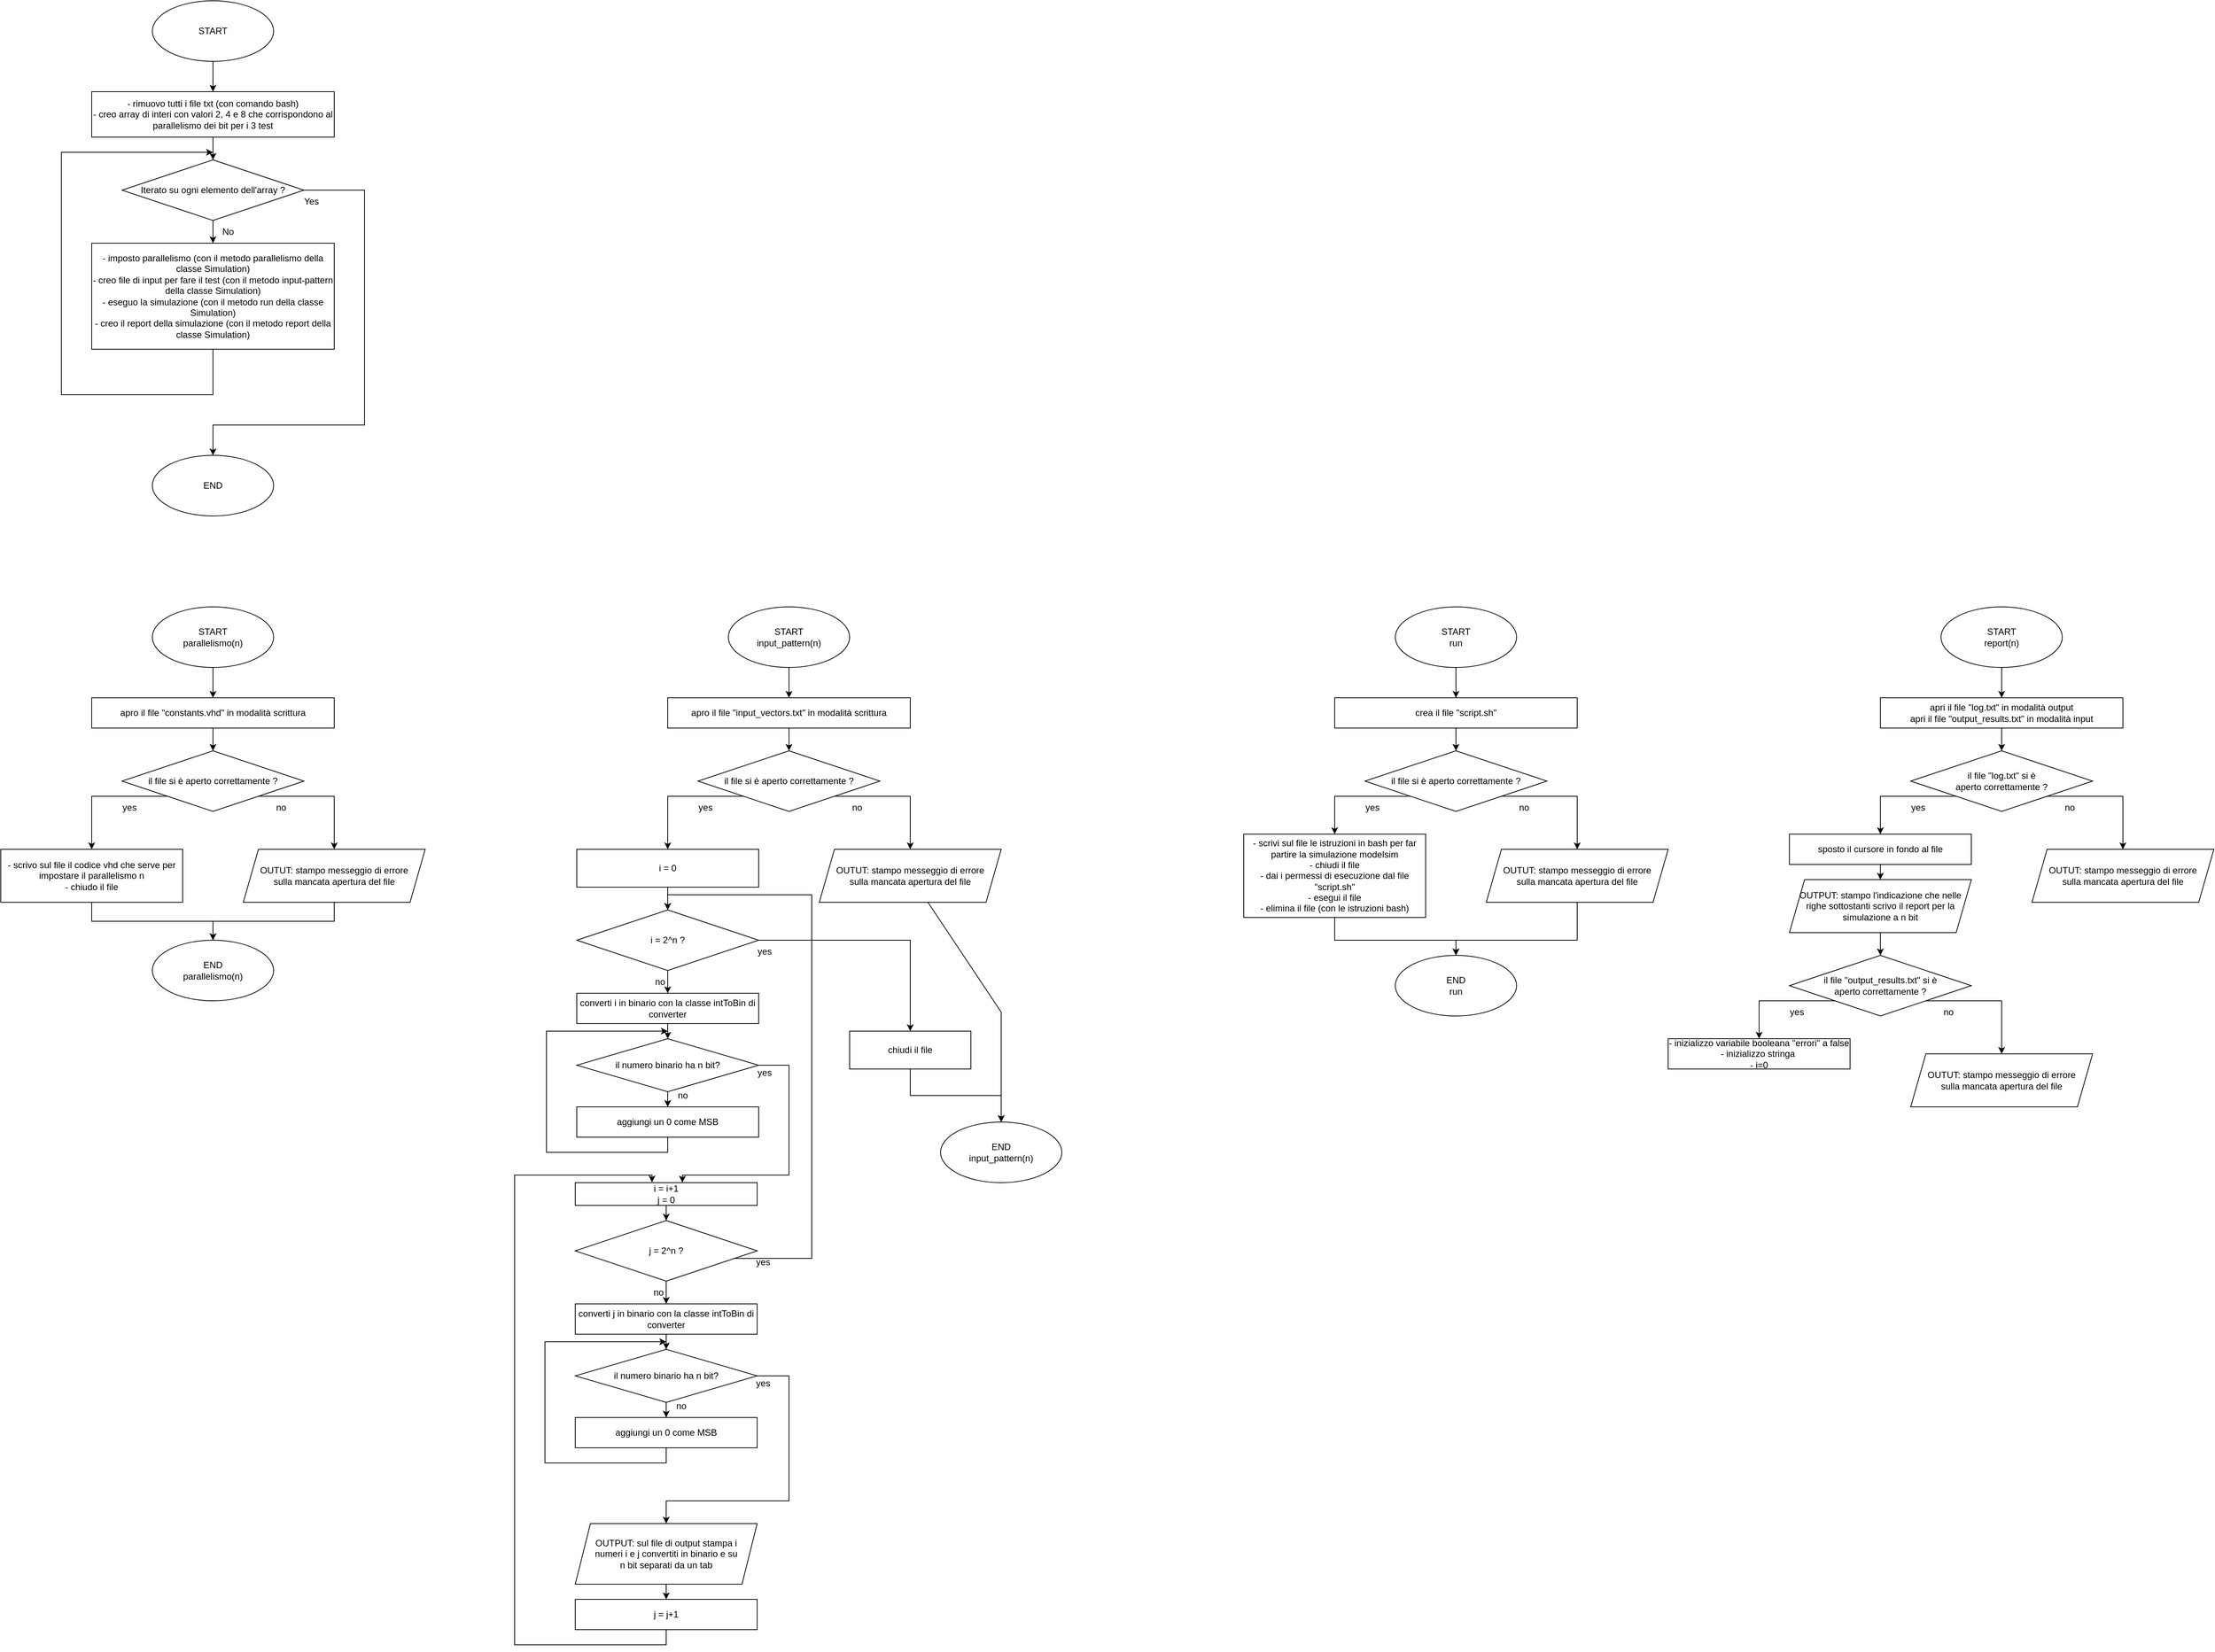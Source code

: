 <mxfile version="22.1.18" type="github">
  <diagram name="Pagina-1" id="Q8ACI8hm2ebZjoKt0JKd">
    <mxGraphModel dx="1218" dy="499" grid="1" gridSize="10" guides="1" tooltips="1" connect="1" arrows="1" fold="1" page="1" pageScale="1" pageWidth="2336" pageHeight="1654" math="0" shadow="0">
      <root>
        <mxCell id="0" />
        <mxCell id="1" parent="0" />
        <mxCell id="GRTyJ5_T9DL4YXwbDwwR-5" style="edgeStyle=orthogonalEdgeStyle;rounded=0;orthogonalLoop=1;jettySize=auto;html=1;entryX=0.5;entryY=0;entryDx=0;entryDy=0;" edge="1" parent="1" source="GRTyJ5_T9DL4YXwbDwwR-1" target="GRTyJ5_T9DL4YXwbDwwR-2">
          <mxGeometry relative="1" as="geometry" />
        </mxCell>
        <mxCell id="GRTyJ5_T9DL4YXwbDwwR-1" value="START" style="ellipse;whiteSpace=wrap;html=1;" vertex="1" parent="1">
          <mxGeometry x="360" y="40" width="160" height="80" as="geometry" />
        </mxCell>
        <mxCell id="GRTyJ5_T9DL4YXwbDwwR-4" style="edgeStyle=orthogonalEdgeStyle;rounded=0;orthogonalLoop=1;jettySize=auto;html=1;entryX=0.5;entryY=0;entryDx=0;entryDy=0;" edge="1" parent="1" source="GRTyJ5_T9DL4YXwbDwwR-2" target="GRTyJ5_T9DL4YXwbDwwR-3">
          <mxGeometry relative="1" as="geometry" />
        </mxCell>
        <mxCell id="GRTyJ5_T9DL4YXwbDwwR-2" value="- rimuovo tutti i file txt (con comando bash)&lt;br&gt;- creo array di interi con valori 2, 4 e 8 che corrispondono al parallelismo dei bit per i 3 test" style="rounded=0;whiteSpace=wrap;html=1;" vertex="1" parent="1">
          <mxGeometry x="280" y="160" width="320" height="60" as="geometry" />
        </mxCell>
        <mxCell id="GRTyJ5_T9DL4YXwbDwwR-8" style="edgeStyle=orthogonalEdgeStyle;rounded=0;orthogonalLoop=1;jettySize=auto;html=1;entryX=0.5;entryY=0;entryDx=0;entryDy=0;" edge="1" parent="1" source="GRTyJ5_T9DL4YXwbDwwR-3" target="GRTyJ5_T9DL4YXwbDwwR-6">
          <mxGeometry relative="1" as="geometry" />
        </mxCell>
        <mxCell id="GRTyJ5_T9DL4YXwbDwwR-10" style="edgeStyle=orthogonalEdgeStyle;rounded=0;orthogonalLoop=1;jettySize=auto;html=1;" edge="1" parent="1" source="GRTyJ5_T9DL4YXwbDwwR-3" target="GRTyJ5_T9DL4YXwbDwwR-9">
          <mxGeometry relative="1" as="geometry">
            <Array as="points">
              <mxPoint x="640" y="290" />
              <mxPoint x="640" y="600" />
              <mxPoint x="440" y="600" />
            </Array>
          </mxGeometry>
        </mxCell>
        <mxCell id="GRTyJ5_T9DL4YXwbDwwR-3" value="Iterato su ogni elemento dell&#39;array ?" style="rhombus;whiteSpace=wrap;html=1;" vertex="1" parent="1">
          <mxGeometry x="320" y="250" width="240" height="80" as="geometry" />
        </mxCell>
        <mxCell id="GRTyJ5_T9DL4YXwbDwwR-7" style="edgeStyle=orthogonalEdgeStyle;rounded=0;orthogonalLoop=1;jettySize=auto;html=1;" edge="1" parent="1" source="GRTyJ5_T9DL4YXwbDwwR-6">
          <mxGeometry relative="1" as="geometry">
            <mxPoint x="440" y="240" as="targetPoint" />
            <Array as="points">
              <mxPoint x="440" y="560" />
              <mxPoint x="240" y="560" />
              <mxPoint x="240" y="240" />
            </Array>
          </mxGeometry>
        </mxCell>
        <mxCell id="GRTyJ5_T9DL4YXwbDwwR-6" value="- imposto parallelismo (con il metodo parallelismo della classe Simulation)&lt;br&gt;- creo file di input per fare il test (con il metodo input-pattern della classe Simulation)&lt;br&gt;- eseguo la simulazione (con il metodo run della classe Simulation)&lt;br&gt;- creo il report della simulazione (con il metodo report della classe Simulation)" style="rounded=0;whiteSpace=wrap;html=1;" vertex="1" parent="1">
          <mxGeometry x="280" y="360" width="320" height="140" as="geometry" />
        </mxCell>
        <mxCell id="GRTyJ5_T9DL4YXwbDwwR-9" value="END" style="ellipse;whiteSpace=wrap;html=1;" vertex="1" parent="1">
          <mxGeometry x="360" y="640" width="160" height="80" as="geometry" />
        </mxCell>
        <mxCell id="GRTyJ5_T9DL4YXwbDwwR-11" value="No" style="text;html=1;strokeColor=none;fillColor=none;align=center;verticalAlign=middle;whiteSpace=wrap;rounded=0;" vertex="1" parent="1">
          <mxGeometry x="430" y="330" width="60" height="30" as="geometry" />
        </mxCell>
        <mxCell id="GRTyJ5_T9DL4YXwbDwwR-13" value="Yes" style="text;html=1;strokeColor=none;fillColor=none;align=center;verticalAlign=middle;whiteSpace=wrap;rounded=0;" vertex="1" parent="1">
          <mxGeometry x="540" y="290" width="60" height="30" as="geometry" />
        </mxCell>
        <mxCell id="GRTyJ5_T9DL4YXwbDwwR-16" style="edgeStyle=orthogonalEdgeStyle;rounded=0;orthogonalLoop=1;jettySize=auto;html=1;entryX=0.5;entryY=0;entryDx=0;entryDy=0;" edge="1" parent="1" source="GRTyJ5_T9DL4YXwbDwwR-14" target="GRTyJ5_T9DL4YXwbDwwR-15">
          <mxGeometry relative="1" as="geometry" />
        </mxCell>
        <mxCell id="GRTyJ5_T9DL4YXwbDwwR-14" value="START&lt;br&gt;parallelismo(n)" style="ellipse;whiteSpace=wrap;html=1;" vertex="1" parent="1">
          <mxGeometry x="360" y="840" width="160" height="80" as="geometry" />
        </mxCell>
        <mxCell id="GRTyJ5_T9DL4YXwbDwwR-18" style="edgeStyle=orthogonalEdgeStyle;rounded=0;orthogonalLoop=1;jettySize=auto;html=1;entryX=0.5;entryY=0;entryDx=0;entryDy=0;" edge="1" parent="1" source="GRTyJ5_T9DL4YXwbDwwR-15" target="GRTyJ5_T9DL4YXwbDwwR-17">
          <mxGeometry relative="1" as="geometry" />
        </mxCell>
        <mxCell id="GRTyJ5_T9DL4YXwbDwwR-15" value="apro il file &quot;constants.vhd&quot; in modalità scrittura" style="rounded=0;whiteSpace=wrap;html=1;" vertex="1" parent="1">
          <mxGeometry x="280" y="960" width="320" height="40" as="geometry" />
        </mxCell>
        <mxCell id="GRTyJ5_T9DL4YXwbDwwR-22" style="edgeStyle=orthogonalEdgeStyle;rounded=0;orthogonalLoop=1;jettySize=auto;html=1;" edge="1" parent="1" source="GRTyJ5_T9DL4YXwbDwwR-17" target="GRTyJ5_T9DL4YXwbDwwR-19">
          <mxGeometry relative="1" as="geometry">
            <Array as="points">
              <mxPoint x="280" y="1090" />
            </Array>
          </mxGeometry>
        </mxCell>
        <mxCell id="GRTyJ5_T9DL4YXwbDwwR-23" style="edgeStyle=orthogonalEdgeStyle;rounded=0;orthogonalLoop=1;jettySize=auto;html=1;entryX=0.5;entryY=0;entryDx=0;entryDy=0;" edge="1" parent="1" source="GRTyJ5_T9DL4YXwbDwwR-17" target="GRTyJ5_T9DL4YXwbDwwR-20">
          <mxGeometry relative="1" as="geometry">
            <Array as="points">
              <mxPoint x="600" y="1090" />
            </Array>
          </mxGeometry>
        </mxCell>
        <mxCell id="GRTyJ5_T9DL4YXwbDwwR-17" value="il file si è aperto correttamente ?" style="rhombus;whiteSpace=wrap;html=1;" vertex="1" parent="1">
          <mxGeometry x="320" y="1030" width="240" height="80" as="geometry" />
        </mxCell>
        <mxCell id="GRTyJ5_T9DL4YXwbDwwR-19" value="- scrivo sul file il codice vhd che serve per impostare il parallelismo n&lt;br&gt;- chiudo il file" style="rounded=0;whiteSpace=wrap;html=1;" vertex="1" parent="1">
          <mxGeometry x="160" y="1160" width="240" height="70" as="geometry" />
        </mxCell>
        <mxCell id="GRTyJ5_T9DL4YXwbDwwR-25" style="edgeStyle=orthogonalEdgeStyle;rounded=0;orthogonalLoop=1;jettySize=auto;html=1;entryX=0.5;entryY=0;entryDx=0;entryDy=0;" edge="1" parent="1" source="GRTyJ5_T9DL4YXwbDwwR-20" target="GRTyJ5_T9DL4YXwbDwwR-21">
          <mxGeometry relative="1" as="geometry" />
        </mxCell>
        <mxCell id="GRTyJ5_T9DL4YXwbDwwR-20" value="OUTUT: stampo messeggio di errore &lt;br&gt;sulla mancata apertura del file" style="shape=parallelogram;perimeter=parallelogramPerimeter;whiteSpace=wrap;html=1;fixedSize=1;" vertex="1" parent="1">
          <mxGeometry x="480" y="1160" width="240" height="70" as="geometry" />
        </mxCell>
        <mxCell id="GRTyJ5_T9DL4YXwbDwwR-21" value="END&lt;br&gt;parallelismo(n)" style="ellipse;whiteSpace=wrap;html=1;" vertex="1" parent="1">
          <mxGeometry x="360" y="1280" width="160" height="80" as="geometry" />
        </mxCell>
        <mxCell id="GRTyJ5_T9DL4YXwbDwwR-24" style="edgeStyle=orthogonalEdgeStyle;rounded=0;orthogonalLoop=1;jettySize=auto;html=1;entryX=0.5;entryY=0;entryDx=0;entryDy=0;" edge="1" parent="1" source="GRTyJ5_T9DL4YXwbDwwR-19" target="GRTyJ5_T9DL4YXwbDwwR-21">
          <mxGeometry relative="1" as="geometry" />
        </mxCell>
        <mxCell id="GRTyJ5_T9DL4YXwbDwwR-26" value="yes" style="text;html=1;strokeColor=none;fillColor=none;align=center;verticalAlign=middle;whiteSpace=wrap;rounded=0;" vertex="1" parent="1">
          <mxGeometry x="300" y="1090" width="60" height="30" as="geometry" />
        </mxCell>
        <mxCell id="GRTyJ5_T9DL4YXwbDwwR-28" value="no" style="text;html=1;strokeColor=none;fillColor=none;align=center;verticalAlign=middle;whiteSpace=wrap;rounded=0;" vertex="1" parent="1">
          <mxGeometry x="500" y="1090" width="60" height="30" as="geometry" />
        </mxCell>
        <mxCell id="GRTyJ5_T9DL4YXwbDwwR-42" style="edgeStyle=orthogonalEdgeStyle;rounded=0;orthogonalLoop=1;jettySize=auto;html=1;entryX=0.5;entryY=0;entryDx=0;entryDy=0;" edge="1" parent="1" source="GRTyJ5_T9DL4YXwbDwwR-29" target="GRTyJ5_T9DL4YXwbDwwR-31">
          <mxGeometry relative="1" as="geometry" />
        </mxCell>
        <mxCell id="GRTyJ5_T9DL4YXwbDwwR-29" value="START&lt;br&gt;input_pattern(n)" style="ellipse;whiteSpace=wrap;html=1;" vertex="1" parent="1">
          <mxGeometry x="1120" y="840" width="160" height="80" as="geometry" />
        </mxCell>
        <mxCell id="GRTyJ5_T9DL4YXwbDwwR-30" style="edgeStyle=orthogonalEdgeStyle;rounded=0;orthogonalLoop=1;jettySize=auto;html=1;entryX=0.5;entryY=0;entryDx=0;entryDy=0;" edge="1" parent="1" source="GRTyJ5_T9DL4YXwbDwwR-31" target="GRTyJ5_T9DL4YXwbDwwR-34">
          <mxGeometry relative="1" as="geometry" />
        </mxCell>
        <mxCell id="GRTyJ5_T9DL4YXwbDwwR-31" value="apro il file &quot;input_vectors.txt&quot; in modalità scrittura" style="rounded=0;whiteSpace=wrap;html=1;" vertex="1" parent="1">
          <mxGeometry x="1040" y="960" width="320" height="40" as="geometry" />
        </mxCell>
        <mxCell id="GRTyJ5_T9DL4YXwbDwwR-32" style="edgeStyle=orthogonalEdgeStyle;rounded=0;orthogonalLoop=1;jettySize=auto;html=1;" edge="1" parent="1" source="GRTyJ5_T9DL4YXwbDwwR-34" target="GRTyJ5_T9DL4YXwbDwwR-35">
          <mxGeometry relative="1" as="geometry">
            <Array as="points">
              <mxPoint x="1040" y="1090" />
            </Array>
          </mxGeometry>
        </mxCell>
        <mxCell id="GRTyJ5_T9DL4YXwbDwwR-33" style="edgeStyle=orthogonalEdgeStyle;rounded=0;orthogonalLoop=1;jettySize=auto;html=1;entryX=0.5;entryY=0;entryDx=0;entryDy=0;" edge="1" parent="1" source="GRTyJ5_T9DL4YXwbDwwR-34" target="GRTyJ5_T9DL4YXwbDwwR-37">
          <mxGeometry relative="1" as="geometry">
            <Array as="points">
              <mxPoint x="1360" y="1090" />
            </Array>
          </mxGeometry>
        </mxCell>
        <mxCell id="GRTyJ5_T9DL4YXwbDwwR-34" value="il file si è aperto correttamente ?" style="rhombus;whiteSpace=wrap;html=1;" vertex="1" parent="1">
          <mxGeometry x="1080" y="1030" width="240" height="80" as="geometry" />
        </mxCell>
        <mxCell id="GRTyJ5_T9DL4YXwbDwwR-44" style="edgeStyle=orthogonalEdgeStyle;rounded=0;orthogonalLoop=1;jettySize=auto;html=1;entryX=0.5;entryY=0;entryDx=0;entryDy=0;" edge="1" parent="1" source="GRTyJ5_T9DL4YXwbDwwR-35" target="GRTyJ5_T9DL4YXwbDwwR-43">
          <mxGeometry relative="1" as="geometry" />
        </mxCell>
        <mxCell id="GRTyJ5_T9DL4YXwbDwwR-35" value="i = 0" style="rounded=0;whiteSpace=wrap;html=1;" vertex="1" parent="1">
          <mxGeometry x="920" y="1160" width="240" height="50" as="geometry" />
        </mxCell>
        <mxCell id="GRTyJ5_T9DL4YXwbDwwR-84" style="edgeStyle=orthogonalEdgeStyle;rounded=0;orthogonalLoop=1;jettySize=auto;html=1;entryX=0.5;entryY=0;entryDx=0;entryDy=0;" edge="1" parent="1" source="GRTyJ5_T9DL4YXwbDwwR-37" target="GRTyJ5_T9DL4YXwbDwwR-38">
          <mxGeometry relative="1" as="geometry">
            <Array as="points">
              <mxPoint x="1480" y="1375" />
            </Array>
          </mxGeometry>
        </mxCell>
        <mxCell id="GRTyJ5_T9DL4YXwbDwwR-37" value="OUTUT: stampo messeggio di errore &lt;br&gt;sulla mancata apertura del file" style="shape=parallelogram;perimeter=parallelogramPerimeter;whiteSpace=wrap;html=1;fixedSize=1;" vertex="1" parent="1">
          <mxGeometry x="1240" y="1160" width="240" height="70" as="geometry" />
        </mxCell>
        <mxCell id="GRTyJ5_T9DL4YXwbDwwR-38" value="END&lt;br&gt;input_pattern(n)" style="ellipse;whiteSpace=wrap;html=1;" vertex="1" parent="1">
          <mxGeometry x="1400" y="1520" width="160" height="80" as="geometry" />
        </mxCell>
        <mxCell id="GRTyJ5_T9DL4YXwbDwwR-40" value="yes" style="text;html=1;strokeColor=none;fillColor=none;align=center;verticalAlign=middle;whiteSpace=wrap;rounded=0;" vertex="1" parent="1">
          <mxGeometry x="1060" y="1090" width="60" height="30" as="geometry" />
        </mxCell>
        <mxCell id="GRTyJ5_T9DL4YXwbDwwR-41" value="no" style="text;html=1;strokeColor=none;fillColor=none;align=center;verticalAlign=middle;whiteSpace=wrap;rounded=0;" vertex="1" parent="1">
          <mxGeometry x="1260" y="1090" width="60" height="30" as="geometry" />
        </mxCell>
        <mxCell id="GRTyJ5_T9DL4YXwbDwwR-46" style="edgeStyle=orthogonalEdgeStyle;rounded=0;orthogonalLoop=1;jettySize=auto;html=1;entryX=0.5;entryY=0;entryDx=0;entryDy=0;" edge="1" parent="1" source="GRTyJ5_T9DL4YXwbDwwR-43" target="GRTyJ5_T9DL4YXwbDwwR-45">
          <mxGeometry relative="1" as="geometry" />
        </mxCell>
        <mxCell id="GRTyJ5_T9DL4YXwbDwwR-81" style="edgeStyle=orthogonalEdgeStyle;rounded=0;orthogonalLoop=1;jettySize=auto;html=1;" edge="1" parent="1" source="GRTyJ5_T9DL4YXwbDwwR-43" target="GRTyJ5_T9DL4YXwbDwwR-80">
          <mxGeometry relative="1" as="geometry" />
        </mxCell>
        <mxCell id="GRTyJ5_T9DL4YXwbDwwR-43" value="i = 2^n ?" style="rhombus;whiteSpace=wrap;html=1;" vertex="1" parent="1">
          <mxGeometry x="920" y="1240" width="240" height="80" as="geometry" />
        </mxCell>
        <mxCell id="GRTyJ5_T9DL4YXwbDwwR-50" style="edgeStyle=orthogonalEdgeStyle;rounded=0;orthogonalLoop=1;jettySize=auto;html=1;entryX=0.5;entryY=0;entryDx=0;entryDy=0;" edge="1" parent="1" source="GRTyJ5_T9DL4YXwbDwwR-45" target="GRTyJ5_T9DL4YXwbDwwR-48">
          <mxGeometry relative="1" as="geometry" />
        </mxCell>
        <mxCell id="GRTyJ5_T9DL4YXwbDwwR-45" value="converti i in binario con la classe intToBin di converter&lt;br&gt;" style="rounded=0;whiteSpace=wrap;html=1;" vertex="1" parent="1">
          <mxGeometry x="920" y="1350" width="240" height="40" as="geometry" />
        </mxCell>
        <mxCell id="GRTyJ5_T9DL4YXwbDwwR-47" value="no" style="text;html=1;strokeColor=none;fillColor=none;align=center;verticalAlign=middle;whiteSpace=wrap;rounded=0;" vertex="1" parent="1">
          <mxGeometry x="1000" y="1320" width="60" height="30" as="geometry" />
        </mxCell>
        <mxCell id="GRTyJ5_T9DL4YXwbDwwR-51" style="edgeStyle=orthogonalEdgeStyle;rounded=0;orthogonalLoop=1;jettySize=auto;html=1;entryX=0.5;entryY=0;entryDx=0;entryDy=0;" edge="1" parent="1" source="GRTyJ5_T9DL4YXwbDwwR-48" target="GRTyJ5_T9DL4YXwbDwwR-49">
          <mxGeometry relative="1" as="geometry" />
        </mxCell>
        <mxCell id="GRTyJ5_T9DL4YXwbDwwR-64" style="edgeStyle=orthogonalEdgeStyle;rounded=0;orthogonalLoop=1;jettySize=auto;html=1;entryX=0.589;entryY=-0.005;entryDx=0;entryDy=0;entryPerimeter=0;" edge="1" parent="1" source="GRTyJ5_T9DL4YXwbDwwR-48" target="GRTyJ5_T9DL4YXwbDwwR-73">
          <mxGeometry relative="1" as="geometry">
            <mxPoint x="1050" y="1580" as="targetPoint" />
            <Array as="points">
              <mxPoint x="1200" y="1445" />
              <mxPoint x="1200" y="1590" />
              <mxPoint x="1059" y="1590" />
            </Array>
          </mxGeometry>
        </mxCell>
        <mxCell id="GRTyJ5_T9DL4YXwbDwwR-48" value="il numero binario ha n bit?" style="rhombus;whiteSpace=wrap;html=1;" vertex="1" parent="1">
          <mxGeometry x="920" y="1410" width="240" height="70" as="geometry" />
        </mxCell>
        <mxCell id="GRTyJ5_T9DL4YXwbDwwR-52" style="edgeStyle=orthogonalEdgeStyle;rounded=0;orthogonalLoop=1;jettySize=auto;html=1;" edge="1" parent="1" source="GRTyJ5_T9DL4YXwbDwwR-49">
          <mxGeometry relative="1" as="geometry">
            <mxPoint x="1040" y="1400" as="targetPoint" />
            <Array as="points">
              <mxPoint x="1040" y="1560" />
              <mxPoint x="880" y="1560" />
              <mxPoint x="880" y="1400" />
            </Array>
          </mxGeometry>
        </mxCell>
        <mxCell id="GRTyJ5_T9DL4YXwbDwwR-49" value="aggiungi un 0 come MSB" style="rounded=0;whiteSpace=wrap;html=1;" vertex="1" parent="1">
          <mxGeometry x="920" y="1500" width="240" height="40" as="geometry" />
        </mxCell>
        <mxCell id="GRTyJ5_T9DL4YXwbDwwR-53" value="no" style="text;html=1;strokeColor=none;fillColor=none;align=center;verticalAlign=middle;whiteSpace=wrap;rounded=0;" vertex="1" parent="1">
          <mxGeometry x="1030" y="1470" width="60" height="30" as="geometry" />
        </mxCell>
        <mxCell id="GRTyJ5_T9DL4YXwbDwwR-54" style="edgeStyle=orthogonalEdgeStyle;rounded=0;orthogonalLoop=1;jettySize=auto;html=1;entryX=0.5;entryY=0;entryDx=0;entryDy=0;" edge="1" parent="1" source="GRTyJ5_T9DL4YXwbDwwR-55" target="GRTyJ5_T9DL4YXwbDwwR-57">
          <mxGeometry relative="1" as="geometry" />
        </mxCell>
        <mxCell id="GRTyJ5_T9DL4YXwbDwwR-76" style="edgeStyle=orthogonalEdgeStyle;rounded=0;orthogonalLoop=1;jettySize=auto;html=1;entryX=0.5;entryY=0;entryDx=0;entryDy=0;" edge="1" parent="1" source="GRTyJ5_T9DL4YXwbDwwR-55" target="GRTyJ5_T9DL4YXwbDwwR-43">
          <mxGeometry relative="1" as="geometry">
            <Array as="points">
              <mxPoint x="1230" y="1700" />
              <mxPoint x="1230" y="1220" />
              <mxPoint x="1040" y="1220" />
            </Array>
          </mxGeometry>
        </mxCell>
        <mxCell id="GRTyJ5_T9DL4YXwbDwwR-55" value="j = 2^n ?" style="rhombus;whiteSpace=wrap;html=1;" vertex="1" parent="1">
          <mxGeometry x="918" y="1650" width="240" height="80" as="geometry" />
        </mxCell>
        <mxCell id="GRTyJ5_T9DL4YXwbDwwR-56" style="edgeStyle=orthogonalEdgeStyle;rounded=0;orthogonalLoop=1;jettySize=auto;html=1;entryX=0.5;entryY=0;entryDx=0;entryDy=0;" edge="1" parent="1" source="GRTyJ5_T9DL4YXwbDwwR-57" target="GRTyJ5_T9DL4YXwbDwwR-60">
          <mxGeometry relative="1" as="geometry" />
        </mxCell>
        <mxCell id="GRTyJ5_T9DL4YXwbDwwR-57" value="converti j in binario con la classe intToBin di converter" style="rounded=0;whiteSpace=wrap;html=1;" vertex="1" parent="1">
          <mxGeometry x="918" y="1760" width="240" height="40" as="geometry" />
        </mxCell>
        <mxCell id="GRTyJ5_T9DL4YXwbDwwR-58" value="no" style="text;html=1;strokeColor=none;fillColor=none;align=center;verticalAlign=middle;whiteSpace=wrap;rounded=0;" vertex="1" parent="1">
          <mxGeometry x="998" y="1730" width="60" height="30" as="geometry" />
        </mxCell>
        <mxCell id="GRTyJ5_T9DL4YXwbDwwR-59" style="edgeStyle=orthogonalEdgeStyle;rounded=0;orthogonalLoop=1;jettySize=auto;html=1;entryX=0.5;entryY=0;entryDx=0;entryDy=0;" edge="1" parent="1" source="GRTyJ5_T9DL4YXwbDwwR-60" target="GRTyJ5_T9DL4YXwbDwwR-62">
          <mxGeometry relative="1" as="geometry" />
        </mxCell>
        <mxCell id="GRTyJ5_T9DL4YXwbDwwR-74" style="edgeStyle=orthogonalEdgeStyle;rounded=0;orthogonalLoop=1;jettySize=auto;html=1;" edge="1" parent="1" source="GRTyJ5_T9DL4YXwbDwwR-60" target="GRTyJ5_T9DL4YXwbDwwR-67">
          <mxGeometry relative="1" as="geometry">
            <Array as="points">
              <mxPoint x="1200" y="1855" />
              <mxPoint x="1200" y="2020" />
              <mxPoint x="1038" y="2020" />
            </Array>
          </mxGeometry>
        </mxCell>
        <mxCell id="GRTyJ5_T9DL4YXwbDwwR-60" value="il numero binario ha n bit?" style="rhombus;whiteSpace=wrap;html=1;" vertex="1" parent="1">
          <mxGeometry x="918" y="1820" width="240" height="70" as="geometry" />
        </mxCell>
        <mxCell id="GRTyJ5_T9DL4YXwbDwwR-61" style="edgeStyle=orthogonalEdgeStyle;rounded=0;orthogonalLoop=1;jettySize=auto;html=1;" edge="1" parent="1" source="GRTyJ5_T9DL4YXwbDwwR-62">
          <mxGeometry relative="1" as="geometry">
            <mxPoint x="1038" y="1810" as="targetPoint" />
            <Array as="points">
              <mxPoint x="1038" y="1970" />
              <mxPoint x="878" y="1970" />
              <mxPoint x="878" y="1810" />
            </Array>
          </mxGeometry>
        </mxCell>
        <mxCell id="GRTyJ5_T9DL4YXwbDwwR-62" value="aggiungi un 0 come MSB" style="rounded=0;whiteSpace=wrap;html=1;" vertex="1" parent="1">
          <mxGeometry x="918" y="1910" width="240" height="40" as="geometry" />
        </mxCell>
        <mxCell id="GRTyJ5_T9DL4YXwbDwwR-63" value="no" style="text;html=1;strokeColor=none;fillColor=none;align=center;verticalAlign=middle;whiteSpace=wrap;rounded=0;" vertex="1" parent="1">
          <mxGeometry x="1028" y="1880" width="60" height="30" as="geometry" />
        </mxCell>
        <mxCell id="GRTyJ5_T9DL4YXwbDwwR-65" value="yes" style="text;html=1;strokeColor=none;fillColor=none;align=center;verticalAlign=middle;whiteSpace=wrap;rounded=0;" vertex="1" parent="1">
          <mxGeometry x="1138" y="1440" width="60" height="30" as="geometry" />
        </mxCell>
        <mxCell id="GRTyJ5_T9DL4YXwbDwwR-71" style="edgeStyle=orthogonalEdgeStyle;rounded=0;orthogonalLoop=1;jettySize=auto;html=1;entryX=0.5;entryY=0;entryDx=0;entryDy=0;" edge="1" parent="1" source="GRTyJ5_T9DL4YXwbDwwR-67" target="GRTyJ5_T9DL4YXwbDwwR-70">
          <mxGeometry relative="1" as="geometry" />
        </mxCell>
        <mxCell id="GRTyJ5_T9DL4YXwbDwwR-67" value="OUTPUT: sul file di output stampa i &lt;br&gt;numeri i e j convertiti in binario e su &lt;br&gt;n bit separati da un tab" style="shape=parallelogram;perimeter=parallelogramPerimeter;whiteSpace=wrap;html=1;fixedSize=1;" vertex="1" parent="1">
          <mxGeometry x="918" y="2050" width="240" height="80" as="geometry" />
        </mxCell>
        <mxCell id="GRTyJ5_T9DL4YXwbDwwR-69" value="yes" style="text;html=1;strokeColor=none;fillColor=none;align=center;verticalAlign=middle;whiteSpace=wrap;rounded=0;" vertex="1" parent="1">
          <mxGeometry x="1136" y="1690" width="60" height="30" as="geometry" />
        </mxCell>
        <mxCell id="GRTyJ5_T9DL4YXwbDwwR-72" style="edgeStyle=orthogonalEdgeStyle;rounded=0;orthogonalLoop=1;jettySize=auto;html=1;entryX=0.422;entryY=-0.015;entryDx=0;entryDy=0;entryPerimeter=0;" edge="1" parent="1" source="GRTyJ5_T9DL4YXwbDwwR-70" target="GRTyJ5_T9DL4YXwbDwwR-73">
          <mxGeometry relative="1" as="geometry">
            <mxPoint x="1040" y="1590" as="targetPoint" />
            <Array as="points">
              <mxPoint x="1038" y="2210" />
              <mxPoint x="838" y="2210" />
              <mxPoint x="838" y="1590" />
              <mxPoint x="1019" y="1590" />
            </Array>
          </mxGeometry>
        </mxCell>
        <mxCell id="GRTyJ5_T9DL4YXwbDwwR-70" value="j = j+1" style="rounded=0;whiteSpace=wrap;html=1;" vertex="1" parent="1">
          <mxGeometry x="918" y="2150" width="240" height="40" as="geometry" />
        </mxCell>
        <mxCell id="GRTyJ5_T9DL4YXwbDwwR-79" style="edgeStyle=orthogonalEdgeStyle;rounded=0;orthogonalLoop=1;jettySize=auto;html=1;entryX=0.5;entryY=0;entryDx=0;entryDy=0;" edge="1" parent="1" source="GRTyJ5_T9DL4YXwbDwwR-73" target="GRTyJ5_T9DL4YXwbDwwR-55">
          <mxGeometry relative="1" as="geometry" />
        </mxCell>
        <mxCell id="GRTyJ5_T9DL4YXwbDwwR-73" value="i = i+1&lt;br&gt;j = 0" style="rounded=0;whiteSpace=wrap;html=1;" vertex="1" parent="1">
          <mxGeometry x="918" y="1600" width="240" height="30" as="geometry" />
        </mxCell>
        <mxCell id="GRTyJ5_T9DL4YXwbDwwR-75" value="yes" style="text;html=1;strokeColor=none;fillColor=none;align=center;verticalAlign=middle;whiteSpace=wrap;rounded=0;" vertex="1" parent="1">
          <mxGeometry x="1136" y="1850" width="60" height="30" as="geometry" />
        </mxCell>
        <mxCell id="GRTyJ5_T9DL4YXwbDwwR-83" style="edgeStyle=orthogonalEdgeStyle;rounded=0;orthogonalLoop=1;jettySize=auto;html=1;" edge="1" parent="1" source="GRTyJ5_T9DL4YXwbDwwR-80" target="GRTyJ5_T9DL4YXwbDwwR-38">
          <mxGeometry relative="1" as="geometry" />
        </mxCell>
        <mxCell id="GRTyJ5_T9DL4YXwbDwwR-80" value="chiudi il file" style="rounded=0;whiteSpace=wrap;html=1;" vertex="1" parent="1">
          <mxGeometry x="1280" y="1400" width="160" height="50" as="geometry" />
        </mxCell>
        <mxCell id="GRTyJ5_T9DL4YXwbDwwR-82" value="yes" style="text;html=1;strokeColor=none;fillColor=none;align=center;verticalAlign=middle;whiteSpace=wrap;rounded=0;" vertex="1" parent="1">
          <mxGeometry x="1138" y="1280" width="60" height="30" as="geometry" />
        </mxCell>
        <mxCell id="GRTyJ5_T9DL4YXwbDwwR-85" style="edgeStyle=orthogonalEdgeStyle;rounded=0;orthogonalLoop=1;jettySize=auto;html=1;entryX=0.5;entryY=0;entryDx=0;entryDy=0;" edge="1" parent="1" source="GRTyJ5_T9DL4YXwbDwwR-86" target="GRTyJ5_T9DL4YXwbDwwR-88">
          <mxGeometry relative="1" as="geometry" />
        </mxCell>
        <mxCell id="GRTyJ5_T9DL4YXwbDwwR-86" value="START&lt;br&gt;run" style="ellipse;whiteSpace=wrap;html=1;" vertex="1" parent="1">
          <mxGeometry x="2000" y="840" width="160" height="80" as="geometry" />
        </mxCell>
        <mxCell id="GRTyJ5_T9DL4YXwbDwwR-87" style="edgeStyle=orthogonalEdgeStyle;rounded=0;orthogonalLoop=1;jettySize=auto;html=1;entryX=0.5;entryY=0;entryDx=0;entryDy=0;" edge="1" parent="1" source="GRTyJ5_T9DL4YXwbDwwR-88" target="GRTyJ5_T9DL4YXwbDwwR-91">
          <mxGeometry relative="1" as="geometry" />
        </mxCell>
        <mxCell id="GRTyJ5_T9DL4YXwbDwwR-88" value="crea il file &quot;script.sh&quot;" style="rounded=0;whiteSpace=wrap;html=1;" vertex="1" parent="1">
          <mxGeometry x="1920" y="960" width="320" height="40" as="geometry" />
        </mxCell>
        <mxCell id="GRTyJ5_T9DL4YXwbDwwR-89" style="edgeStyle=orthogonalEdgeStyle;rounded=0;orthogonalLoop=1;jettySize=auto;html=1;" edge="1" parent="1" source="GRTyJ5_T9DL4YXwbDwwR-91" target="GRTyJ5_T9DL4YXwbDwwR-92">
          <mxGeometry relative="1" as="geometry">
            <Array as="points">
              <mxPoint x="1920" y="1090" />
            </Array>
          </mxGeometry>
        </mxCell>
        <mxCell id="GRTyJ5_T9DL4YXwbDwwR-90" style="edgeStyle=orthogonalEdgeStyle;rounded=0;orthogonalLoop=1;jettySize=auto;html=1;entryX=0.5;entryY=0;entryDx=0;entryDy=0;" edge="1" parent="1" source="GRTyJ5_T9DL4YXwbDwwR-91" target="GRTyJ5_T9DL4YXwbDwwR-94">
          <mxGeometry relative="1" as="geometry">
            <Array as="points">
              <mxPoint x="2240" y="1090" />
            </Array>
          </mxGeometry>
        </mxCell>
        <mxCell id="GRTyJ5_T9DL4YXwbDwwR-91" value="il file si è aperto correttamente ?" style="rhombus;whiteSpace=wrap;html=1;" vertex="1" parent="1">
          <mxGeometry x="1960" y="1030" width="240" height="80" as="geometry" />
        </mxCell>
        <mxCell id="GRTyJ5_T9DL4YXwbDwwR-92" value="- scrivi sul file le istruzioni in bash per far partire la simulazione modelsim&lt;br&gt;- chiudi il file&lt;br&gt;- dai i permessi di esecuzione dal file &quot;script.sh&quot;&lt;br&gt;- esegui il file&lt;br&gt;- elimina il file (con le istruzioni bash)" style="rounded=0;whiteSpace=wrap;html=1;" vertex="1" parent="1">
          <mxGeometry x="1800" y="1140" width="240" height="110" as="geometry" />
        </mxCell>
        <mxCell id="GRTyJ5_T9DL4YXwbDwwR-93" style="edgeStyle=orthogonalEdgeStyle;rounded=0;orthogonalLoop=1;jettySize=auto;html=1;entryX=0.5;entryY=0;entryDx=0;entryDy=0;" edge="1" parent="1" source="GRTyJ5_T9DL4YXwbDwwR-94" target="GRTyJ5_T9DL4YXwbDwwR-95">
          <mxGeometry relative="1" as="geometry">
            <Array as="points">
              <mxPoint x="2240" y="1280" />
              <mxPoint x="2080" y="1280" />
            </Array>
          </mxGeometry>
        </mxCell>
        <mxCell id="GRTyJ5_T9DL4YXwbDwwR-94" value="OUTUT: stampo messeggio di errore &lt;br&gt;sulla mancata apertura del file" style="shape=parallelogram;perimeter=parallelogramPerimeter;whiteSpace=wrap;html=1;fixedSize=1;" vertex="1" parent="1">
          <mxGeometry x="2120" y="1160" width="240" height="70" as="geometry" />
        </mxCell>
        <mxCell id="GRTyJ5_T9DL4YXwbDwwR-95" value="END&lt;br&gt;run" style="ellipse;whiteSpace=wrap;html=1;" vertex="1" parent="1">
          <mxGeometry x="2000" y="1300" width="160" height="80" as="geometry" />
        </mxCell>
        <mxCell id="GRTyJ5_T9DL4YXwbDwwR-96" style="edgeStyle=orthogonalEdgeStyle;rounded=0;orthogonalLoop=1;jettySize=auto;html=1;entryX=0.5;entryY=0;entryDx=0;entryDy=0;" edge="1" parent="1" source="GRTyJ5_T9DL4YXwbDwwR-92" target="GRTyJ5_T9DL4YXwbDwwR-95">
          <mxGeometry relative="1" as="geometry">
            <Array as="points">
              <mxPoint x="1920" y="1280" />
              <mxPoint x="2080" y="1280" />
            </Array>
          </mxGeometry>
        </mxCell>
        <mxCell id="GRTyJ5_T9DL4YXwbDwwR-97" value="yes" style="text;html=1;strokeColor=none;fillColor=none;align=center;verticalAlign=middle;whiteSpace=wrap;rounded=0;" vertex="1" parent="1">
          <mxGeometry x="1940" y="1090" width="60" height="30" as="geometry" />
        </mxCell>
        <mxCell id="GRTyJ5_T9DL4YXwbDwwR-98" value="no" style="text;html=1;strokeColor=none;fillColor=none;align=center;verticalAlign=middle;whiteSpace=wrap;rounded=0;" vertex="1" parent="1">
          <mxGeometry x="2140" y="1090" width="60" height="30" as="geometry" />
        </mxCell>
        <mxCell id="GRTyJ5_T9DL4YXwbDwwR-99" style="edgeStyle=orthogonalEdgeStyle;rounded=0;orthogonalLoop=1;jettySize=auto;html=1;entryX=0.5;entryY=0;entryDx=0;entryDy=0;" edge="1" parent="1" source="GRTyJ5_T9DL4YXwbDwwR-100" target="GRTyJ5_T9DL4YXwbDwwR-102">
          <mxGeometry relative="1" as="geometry" />
        </mxCell>
        <mxCell id="GRTyJ5_T9DL4YXwbDwwR-100" value="START&lt;br&gt;report(n)" style="ellipse;whiteSpace=wrap;html=1;" vertex="1" parent="1">
          <mxGeometry x="2720" y="840" width="160" height="80" as="geometry" />
        </mxCell>
        <mxCell id="GRTyJ5_T9DL4YXwbDwwR-101" style="edgeStyle=orthogonalEdgeStyle;rounded=0;orthogonalLoop=1;jettySize=auto;html=1;entryX=0.5;entryY=0;entryDx=0;entryDy=0;" edge="1" parent="1" source="GRTyJ5_T9DL4YXwbDwwR-102" target="GRTyJ5_T9DL4YXwbDwwR-105">
          <mxGeometry relative="1" as="geometry" />
        </mxCell>
        <mxCell id="GRTyJ5_T9DL4YXwbDwwR-102" value="apri il file &quot;log.txt&quot; in modalità output&lt;br&gt;apri il file &quot;output_results.txt&quot; in modalità input" style="rounded=0;whiteSpace=wrap;html=1;" vertex="1" parent="1">
          <mxGeometry x="2640" y="960" width="320" height="40" as="geometry" />
        </mxCell>
        <mxCell id="GRTyJ5_T9DL4YXwbDwwR-103" style="edgeStyle=orthogonalEdgeStyle;rounded=0;orthogonalLoop=1;jettySize=auto;html=1;" edge="1" parent="1" source="GRTyJ5_T9DL4YXwbDwwR-105" target="GRTyJ5_T9DL4YXwbDwwR-106">
          <mxGeometry relative="1" as="geometry">
            <Array as="points">
              <mxPoint x="2640" y="1090" />
            </Array>
          </mxGeometry>
        </mxCell>
        <mxCell id="GRTyJ5_T9DL4YXwbDwwR-104" style="edgeStyle=orthogonalEdgeStyle;rounded=0;orthogonalLoop=1;jettySize=auto;html=1;entryX=0.5;entryY=0;entryDx=0;entryDy=0;" edge="1" parent="1" source="GRTyJ5_T9DL4YXwbDwwR-105" target="GRTyJ5_T9DL4YXwbDwwR-108">
          <mxGeometry relative="1" as="geometry">
            <Array as="points">
              <mxPoint x="2960" y="1090" />
            </Array>
          </mxGeometry>
        </mxCell>
        <mxCell id="GRTyJ5_T9DL4YXwbDwwR-105" value="il file &quot;log.txt&quot; si è &lt;br&gt;aperto correttamente ?" style="rhombus;whiteSpace=wrap;html=1;" vertex="1" parent="1">
          <mxGeometry x="2680" y="1030" width="240" height="80" as="geometry" />
        </mxCell>
        <mxCell id="GRTyJ5_T9DL4YXwbDwwR-114" style="edgeStyle=orthogonalEdgeStyle;rounded=0;orthogonalLoop=1;jettySize=auto;html=1;entryX=0.5;entryY=0;entryDx=0;entryDy=0;" edge="1" parent="1" source="GRTyJ5_T9DL4YXwbDwwR-106" target="GRTyJ5_T9DL4YXwbDwwR-113">
          <mxGeometry relative="1" as="geometry" />
        </mxCell>
        <mxCell id="GRTyJ5_T9DL4YXwbDwwR-106" value="sposto il cursore in fondo al file" style="rounded=0;whiteSpace=wrap;html=1;" vertex="1" parent="1">
          <mxGeometry x="2520" y="1140" width="240" height="40" as="geometry" />
        </mxCell>
        <mxCell id="GRTyJ5_T9DL4YXwbDwwR-108" value="OUTUT: stampo messeggio di errore &lt;br&gt;sulla mancata apertura del file" style="shape=parallelogram;perimeter=parallelogramPerimeter;whiteSpace=wrap;html=1;fixedSize=1;" vertex="1" parent="1">
          <mxGeometry x="2840" y="1160" width="240" height="70" as="geometry" />
        </mxCell>
        <mxCell id="GRTyJ5_T9DL4YXwbDwwR-111" value="yes" style="text;html=1;strokeColor=none;fillColor=none;align=center;verticalAlign=middle;whiteSpace=wrap;rounded=0;" vertex="1" parent="1">
          <mxGeometry x="2660" y="1090" width="60" height="30" as="geometry" />
        </mxCell>
        <mxCell id="GRTyJ5_T9DL4YXwbDwwR-112" value="no" style="text;html=1;strokeColor=none;fillColor=none;align=center;verticalAlign=middle;whiteSpace=wrap;rounded=0;" vertex="1" parent="1">
          <mxGeometry x="2860" y="1090" width="60" height="30" as="geometry" />
        </mxCell>
        <mxCell id="GRTyJ5_T9DL4YXwbDwwR-124" style="edgeStyle=orthogonalEdgeStyle;rounded=0;orthogonalLoop=1;jettySize=auto;html=1;entryX=0.5;entryY=0;entryDx=0;entryDy=0;" edge="1" parent="1" source="GRTyJ5_T9DL4YXwbDwwR-113" target="GRTyJ5_T9DL4YXwbDwwR-117">
          <mxGeometry relative="1" as="geometry" />
        </mxCell>
        <mxCell id="GRTyJ5_T9DL4YXwbDwwR-113" value="OUTPUT: stampo l&#39;indicazione che nelle righe sottostanti scrivo il report per la simulazione a n bit" style="shape=parallelogram;perimeter=parallelogramPerimeter;whiteSpace=wrap;html=1;fixedSize=1;" vertex="1" parent="1">
          <mxGeometry x="2520" y="1200" width="240" height="70" as="geometry" />
        </mxCell>
        <mxCell id="GRTyJ5_T9DL4YXwbDwwR-115" style="edgeStyle=orthogonalEdgeStyle;rounded=0;orthogonalLoop=1;jettySize=auto;html=1;" edge="1" parent="1" source="GRTyJ5_T9DL4YXwbDwwR-117" target="GRTyJ5_T9DL4YXwbDwwR-119">
          <mxGeometry relative="1" as="geometry">
            <Array as="points">
              <mxPoint x="2480" y="1360" />
            </Array>
          </mxGeometry>
        </mxCell>
        <mxCell id="GRTyJ5_T9DL4YXwbDwwR-116" style="edgeStyle=orthogonalEdgeStyle;rounded=0;orthogonalLoop=1;jettySize=auto;html=1;entryX=0.5;entryY=0;entryDx=0;entryDy=0;" edge="1" parent="1" source="GRTyJ5_T9DL4YXwbDwwR-117" target="GRTyJ5_T9DL4YXwbDwwR-120">
          <mxGeometry relative="1" as="geometry">
            <Array as="points">
              <mxPoint x="2800" y="1360" />
            </Array>
          </mxGeometry>
        </mxCell>
        <mxCell id="GRTyJ5_T9DL4YXwbDwwR-117" value="il file &quot;output_results.txt&quot; si è &lt;br&gt;aperto correttamente ?" style="rhombus;whiteSpace=wrap;html=1;" vertex="1" parent="1">
          <mxGeometry x="2520" y="1300" width="240" height="80" as="geometry" />
        </mxCell>
        <mxCell id="GRTyJ5_T9DL4YXwbDwwR-119" value="- inizializzo variabile booleana &quot;errori&quot; a false&lt;br&gt;- inizializzo stringa&amp;nbsp;&lt;br&gt;- i=0" style="rounded=0;whiteSpace=wrap;html=1;" vertex="1" parent="1">
          <mxGeometry x="2360" y="1410" width="240" height="40" as="geometry" />
        </mxCell>
        <mxCell id="GRTyJ5_T9DL4YXwbDwwR-120" value="OUTUT: stampo messeggio di errore &lt;br&gt;sulla mancata apertura del file" style="shape=parallelogram;perimeter=parallelogramPerimeter;whiteSpace=wrap;html=1;fixedSize=1;" vertex="1" parent="1">
          <mxGeometry x="2680" y="1430" width="240" height="70" as="geometry" />
        </mxCell>
        <mxCell id="GRTyJ5_T9DL4YXwbDwwR-121" value="yes" style="text;html=1;strokeColor=none;fillColor=none;align=center;verticalAlign=middle;whiteSpace=wrap;rounded=0;" vertex="1" parent="1">
          <mxGeometry x="2500" y="1360" width="60" height="30" as="geometry" />
        </mxCell>
        <mxCell id="GRTyJ5_T9DL4YXwbDwwR-122" value="no" style="text;html=1;strokeColor=none;fillColor=none;align=center;verticalAlign=middle;whiteSpace=wrap;rounded=0;" vertex="1" parent="1">
          <mxGeometry x="2700" y="1360" width="60" height="30" as="geometry" />
        </mxCell>
      </root>
    </mxGraphModel>
  </diagram>
</mxfile>
